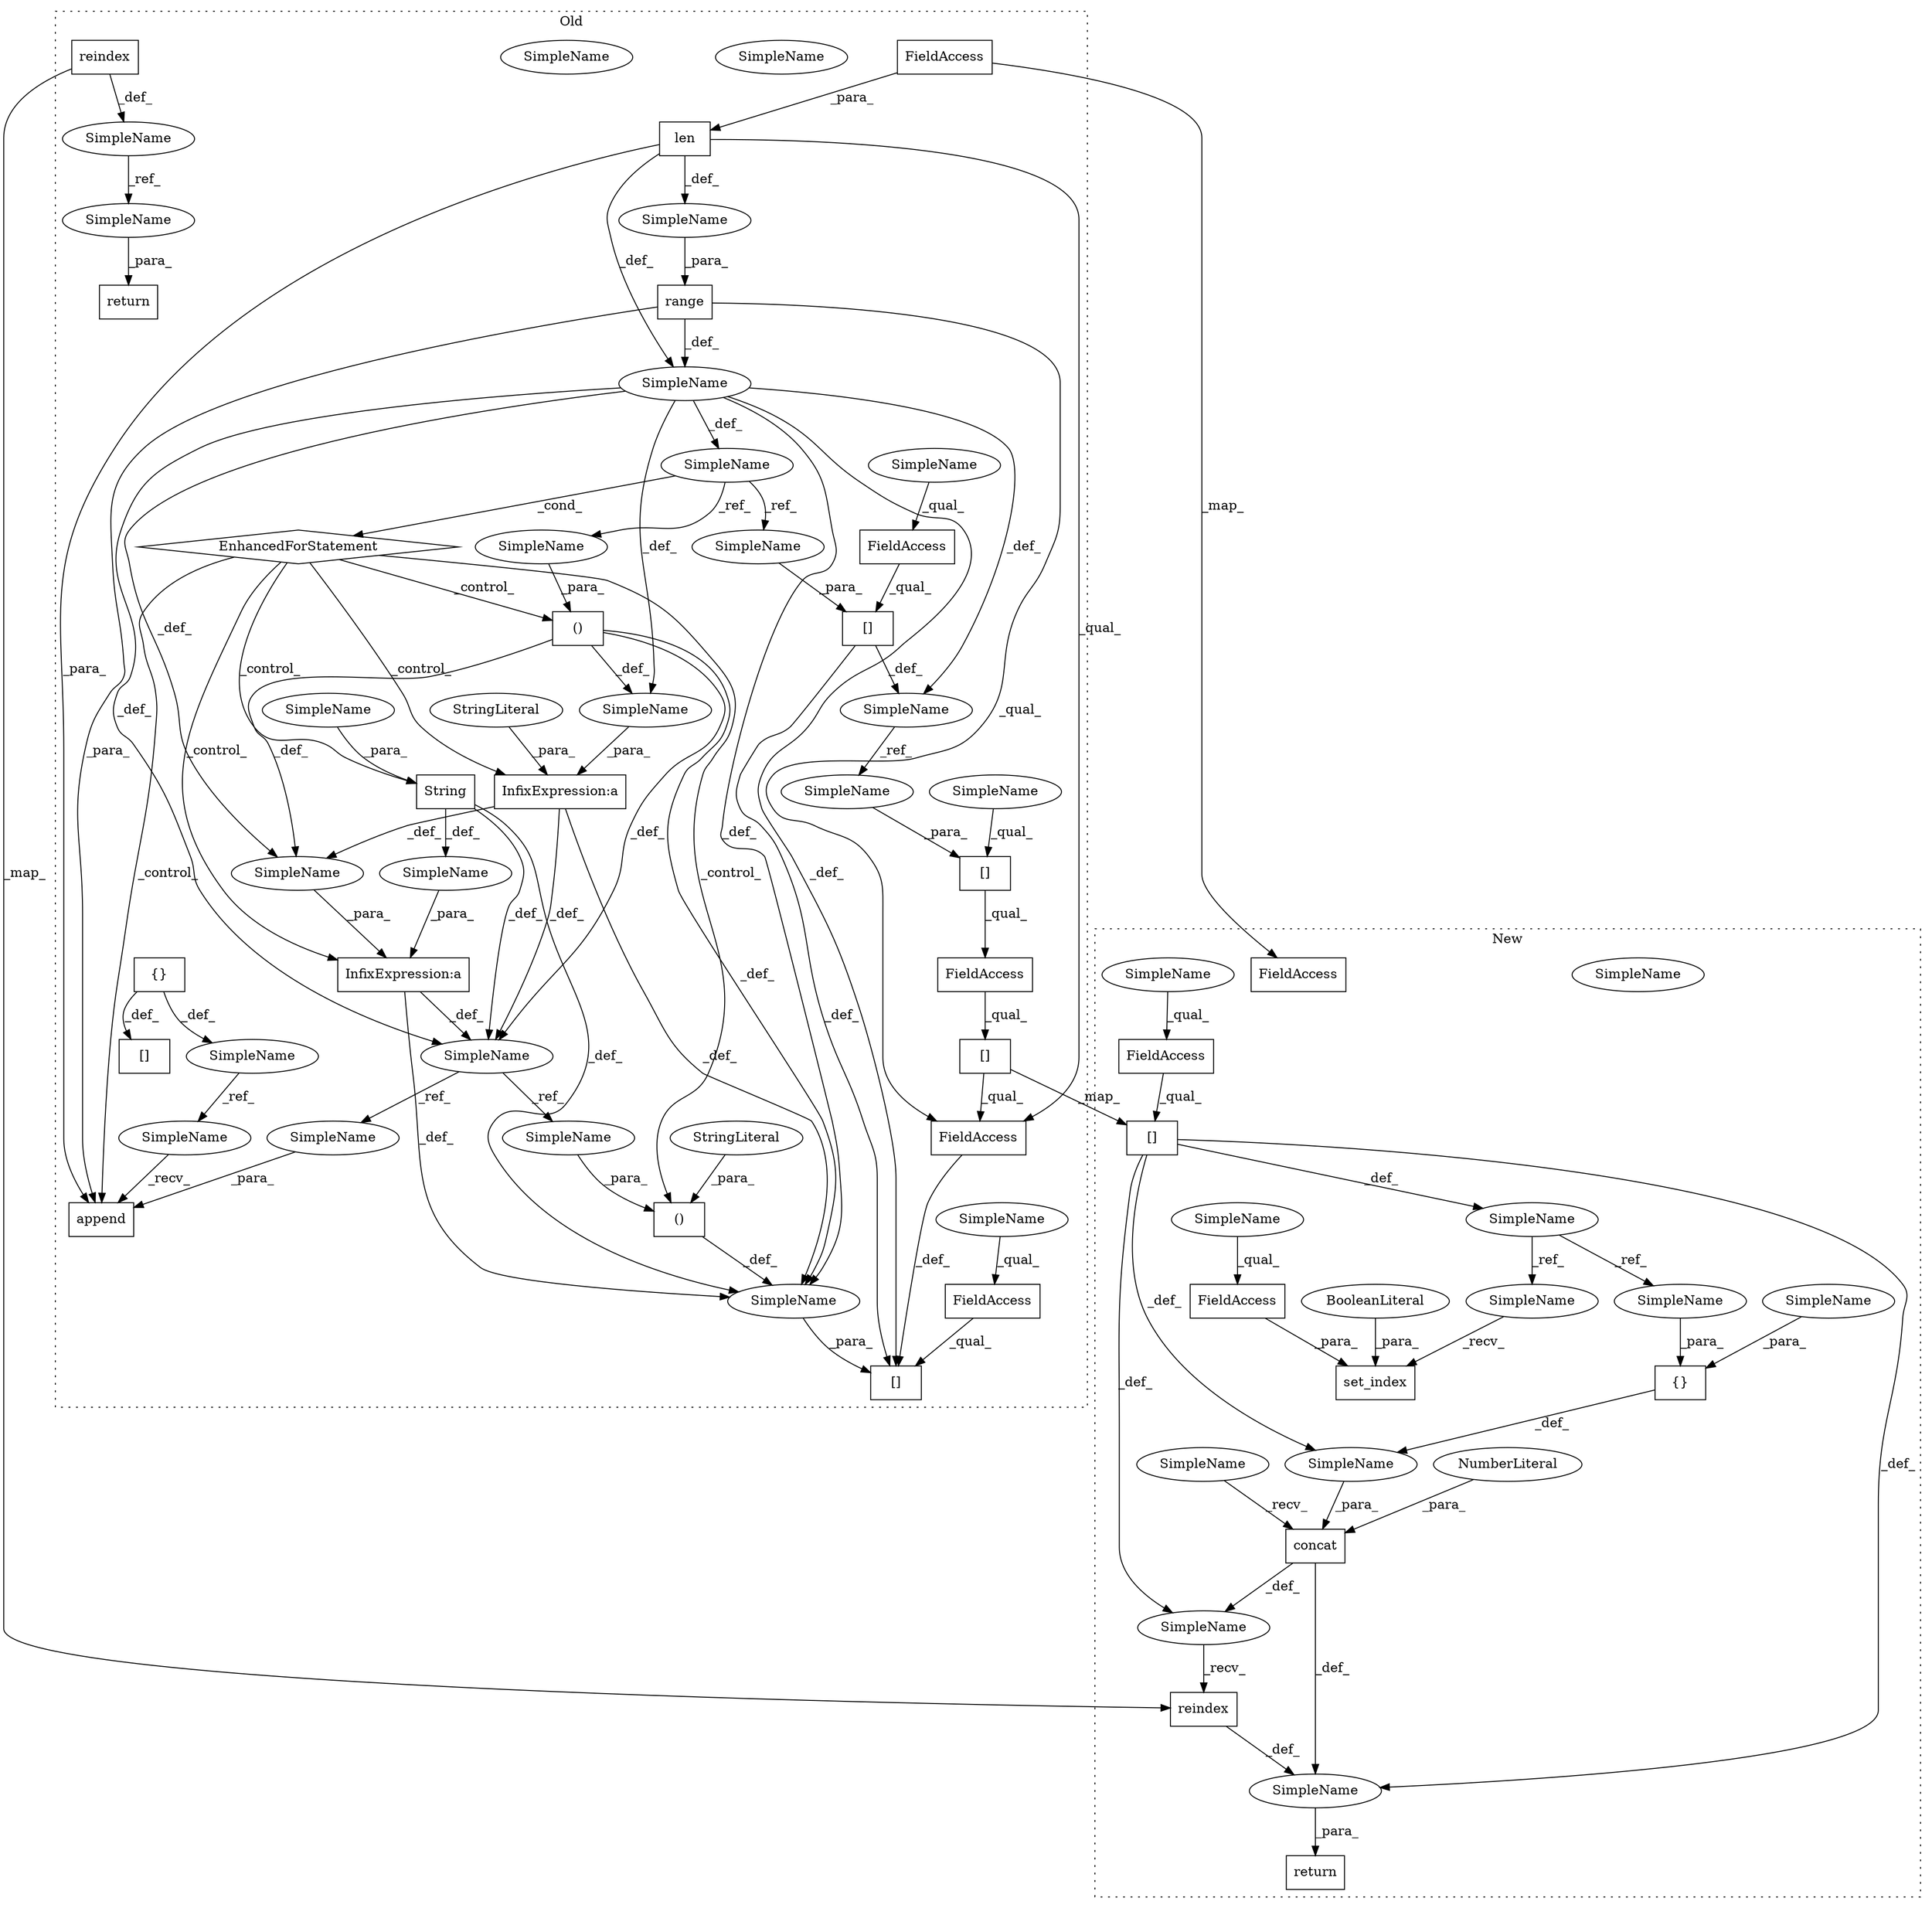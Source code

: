 digraph G {
subgraph cluster0 {
1 [label="reindex" a="32" s="5420,5432" l="8,1" shape="box"];
3 [label="SimpleName" a="42" s="5416" l="1" shape="ellipse"];
4 [label="return" a="41" s="5439" l="7" shape="box"];
8 [label="[]" a="2" s="5169,5186" l="11,1" shape="box"];
9 [label="FieldAccess" a="22" s="5169" l="10" shape="box"];
10 [label="range" a="32" s="4975,4997" l="6,1" shape="box"];
11 [label="()" a="106" s="5130" l="36" shape="box"];
12 [label="InfixExpression:a" a="27" s="5056" l="3" shape="box"];
13 [label="()" a="106" s="5077" l="25" shape="box"];
14 [label="InfixExpression:a" a="27" s="5065" l="12" shape="box"];
15 [label="[]" a="2" s="5169,5174" l="4,1" shape="box"];
17 [label="EnhancedForStatement" a="70" s="4910,4998" l="57,2" shape="diamond"];
18 [label="[]" a="2" s="5012,5025" l="12,1" shape="box"];
19 [label="FieldAccess" a="22" s="5012" l="11" shape="box"];
20 [label="SimpleName" a="42" s="5012" l="3" shape="ellipse"];
21 [label="[]" a="2" s="5115,5166" l="15,2" shape="box"];
22 [label="FieldAccess" a="22" s="5115" l="5" shape="box"];
23 [label="SimpleName" a="42" s="5115" l="1" shape="ellipse"];
26 [label="len" a="32" s="4981,4996" l="4,1" shape="box"];
27 [label="FieldAccess" a="22" s="5169" l="25" shape="box"];
31 [label="SimpleName" a="42" s="" l="" shape="ellipse"];
32 [label="SimpleName" a="42" s="" l="" shape="ellipse"];
33 [label="SimpleName" a="42" s="" l="" shape="ellipse"];
34 [label="SimpleName" a="42" s="5010" l="1" shape="ellipse"];
36 [label="SimpleName" a="42" s="" l="" shape="ellipse"];
37 [label="SimpleName" a="42" s="" l="" shape="ellipse"];
38 [label="SimpleName" a="42" s="4971" l="1" shape="ellipse"];
39 [label="SimpleName" a="42" s="5036" l="7" shape="ellipse"];
40 [label="SimpleName" a="42" s="" l="" shape="ellipse"];
45 [label="String" a="32" s="5045,5055" l="7,1" shape="box"];
46 [label="StringLiteral" a="45" s="5150" l="16" shape="ellipse"];
47 [label="StringLiteral" a="45" s="5060" l="5" shape="ellipse"];
48 [label="append" a="32" s="5216,5230" l="7,1" shape="box"];
49 [label="{}" a="4" s="4900" l="2" shape="box"];
50 [label="[]" a="2" s="5287,5346" l="5,1" shape="box"];
51 [label="SimpleName" a="42" s="4876" l="11" shape="ellipse"];
52 [label="FieldAccess" a="22" s="4985" l="11" shape="box"];
54 [label="SimpleName" a="42" s="5115" l="1" shape="ellipse"];
57 [label="SimpleName" a="42" s="5130" l="7" shape="ellipse"];
58 [label="SimpleName" a="42" s="5223" l="7" shape="ellipse"];
59 [label="SimpleName" a="42" s="5169" l="3" shape="ellipse"];
60 [label="SimpleName" a="42" s="5012" l="3" shape="ellipse"];
61 [label="SimpleName" a="42" s="5173" l="1" shape="ellipse"];
62 [label="SimpleName" a="42" s="5446" l="1" shape="ellipse"];
63 [label="SimpleName" a="42" s="5052" l="3" shape="ellipse"];
68 [label="SimpleName" a="42" s="5024" l="1" shape="ellipse"];
69 [label="SimpleName" a="42" s="5101" l="1" shape="ellipse"];
70 [label="SimpleName" a="42" s="5204" l="11" shape="ellipse"];
label = "Old";
style="dotted";
}
subgraph cluster1 {
2 [label="reindex" a="32" s="5525,5537" l="8,1" shape="box"];
5 [label="SimpleName" a="42" s="" l="" shape="ellipse"];
6 [label="return" a="41" s="5516" l="7" shape="box"];
7 [label="[]" a="2" s="5238,5252" l="8,1" shape="box"];
16 [label="{}" a="4" s="5325,5335" l="1,1" shape="box"];
24 [label="FieldAccess" a="22" s="5238" l="7" shape="box"];
25 [label="SimpleName" a="42" s="5238" l="3" shape="ellipse"];
28 [label="FieldAccess" a="22" s="5279" l="7" shape="box"];
29 [label="set_index" a="32" s="5269,5291" l="10,1" shape="box"];
30 [label="BooleanLiteral" a="9" s="5287" l="4" shape="ellipse"];
35 [label="SimpleName" a="42" s="5230" l="7" shape="ellipse"];
41 [label="SimpleName" a="42" s="5300" l="1" shape="ellipse"];
42 [label="concat" a="32" s="5309,5338" l="7,1" shape="box"];
43 [label="NumberLiteral" a="34" s="5337" l="1" shape="ellipse"];
44 [label="SimpleName" a="42" s="" l="" shape="ellipse"];
53 [label="FieldAccess" a="22" s="5448" l="11" shape="box"];
55 [label="SimpleName" a="42" s="5261" l="7" shape="ellipse"];
56 [label="SimpleName" a="42" s="5326" l="7" shape="ellipse"];
64 [label="SimpleName" a="42" s="5238" l="3" shape="ellipse"];
65 [label="SimpleName" a="42" s="5302" l="6" shape="ellipse"];
66 [label="SimpleName" a="42" s="5334" l="1" shape="ellipse"];
67 [label="SimpleName" a="42" s="5279" l="1" shape="ellipse"];
label = "New";
style="dotted";
}
1 -> 3 [label="_def_"];
1 -> 2 [label="_map_"];
2 -> 5 [label="_def_"];
3 -> 62 [label="_ref_"];
5 -> 6 [label="_para_"];
7 -> 41 [label="_def_"];
7 -> 44 [label="_def_"];
7 -> 35 [label="_def_"];
7 -> 5 [label="_def_"];
8 -> 27 [label="_qual_"];
8 -> 7 [label="_map_"];
9 -> 8 [label="_qual_"];
10 -> 48 [label="_para_"];
10 -> 31 [label="_def_"];
10 -> 27 [label="_qual_"];
11 -> 37 [label="_def_"];
12 -> 39 [label="_def_"];
12 -> 37 [label="_def_"];
13 -> 32 [label="_def_"];
13 -> 40 [label="_def_"];
13 -> 37 [label="_def_"];
13 -> 39 [label="_def_"];
14 -> 37 [label="_def_"];
14 -> 39 [label="_def_"];
14 -> 32 [label="_def_"];
15 -> 9 [label="_qual_"];
16 -> 44 [label="_def_"];
17 -> 12 [label="_control_"];
17 -> 13 [label="_control_"];
17 -> 48 [label="_control_"];
17 -> 11 [label="_control_"];
17 -> 45 [label="_control_"];
17 -> 14 [label="_control_"];
18 -> 21 [label="_def_"];
18 -> 34 [label="_def_"];
19 -> 18 [label="_qual_"];
22 -> 21 [label="_qual_"];
24 -> 7 [label="_qual_"];
26 -> 31 [label="_def_"];
26 -> 48 [label="_para_"];
26 -> 27 [label="_qual_"];
26 -> 36 [label="_def_"];
27 -> 21 [label="_def_"];
28 -> 29 [label="_para_"];
30 -> 29 [label="_para_"];
31 -> 34 [label="_def_"];
31 -> 39 [label="_def_"];
31 -> 32 [label="_def_"];
31 -> 40 [label="_def_"];
31 -> 21 [label="_def_"];
31 -> 37 [label="_def_"];
31 -> 38 [label="_def_"];
32 -> 12 [label="_para_"];
33 -> 12 [label="_para_"];
34 -> 61 [label="_ref_"];
35 -> 55 [label="_ref_"];
35 -> 56 [label="_ref_"];
36 -> 10 [label="_para_"];
37 -> 21 [label="_para_"];
38 -> 69 [label="_ref_"];
38 -> 68 [label="_ref_"];
38 -> 17 [label="_cond_"];
39 -> 57 [label="_ref_"];
39 -> 58 [label="_ref_"];
40 -> 14 [label="_para_"];
41 -> 2 [label="_recv_"];
42 -> 41 [label="_def_"];
42 -> 5 [label="_def_"];
43 -> 42 [label="_para_"];
44 -> 42 [label="_para_"];
45 -> 39 [label="_def_"];
45 -> 37 [label="_def_"];
45 -> 33 [label="_def_"];
46 -> 11 [label="_para_"];
47 -> 14 [label="_para_"];
49 -> 51 [label="_def_"];
49 -> 50 [label="_def_"];
51 -> 70 [label="_ref_"];
52 -> 26 [label="_para_"];
52 -> 53 [label="_map_"];
54 -> 22 [label="_qual_"];
55 -> 29 [label="_recv_"];
56 -> 16 [label="_para_"];
57 -> 11 [label="_para_"];
58 -> 48 [label="_para_"];
59 -> 15 [label="_qual_"];
60 -> 19 [label="_qual_"];
61 -> 15 [label="_para_"];
62 -> 4 [label="_para_"];
63 -> 45 [label="_para_"];
64 -> 24 [label="_qual_"];
65 -> 42 [label="_recv_"];
66 -> 16 [label="_para_"];
67 -> 28 [label="_qual_"];
68 -> 18 [label="_para_"];
69 -> 13 [label="_para_"];
70 -> 48 [label="_recv_"];
}